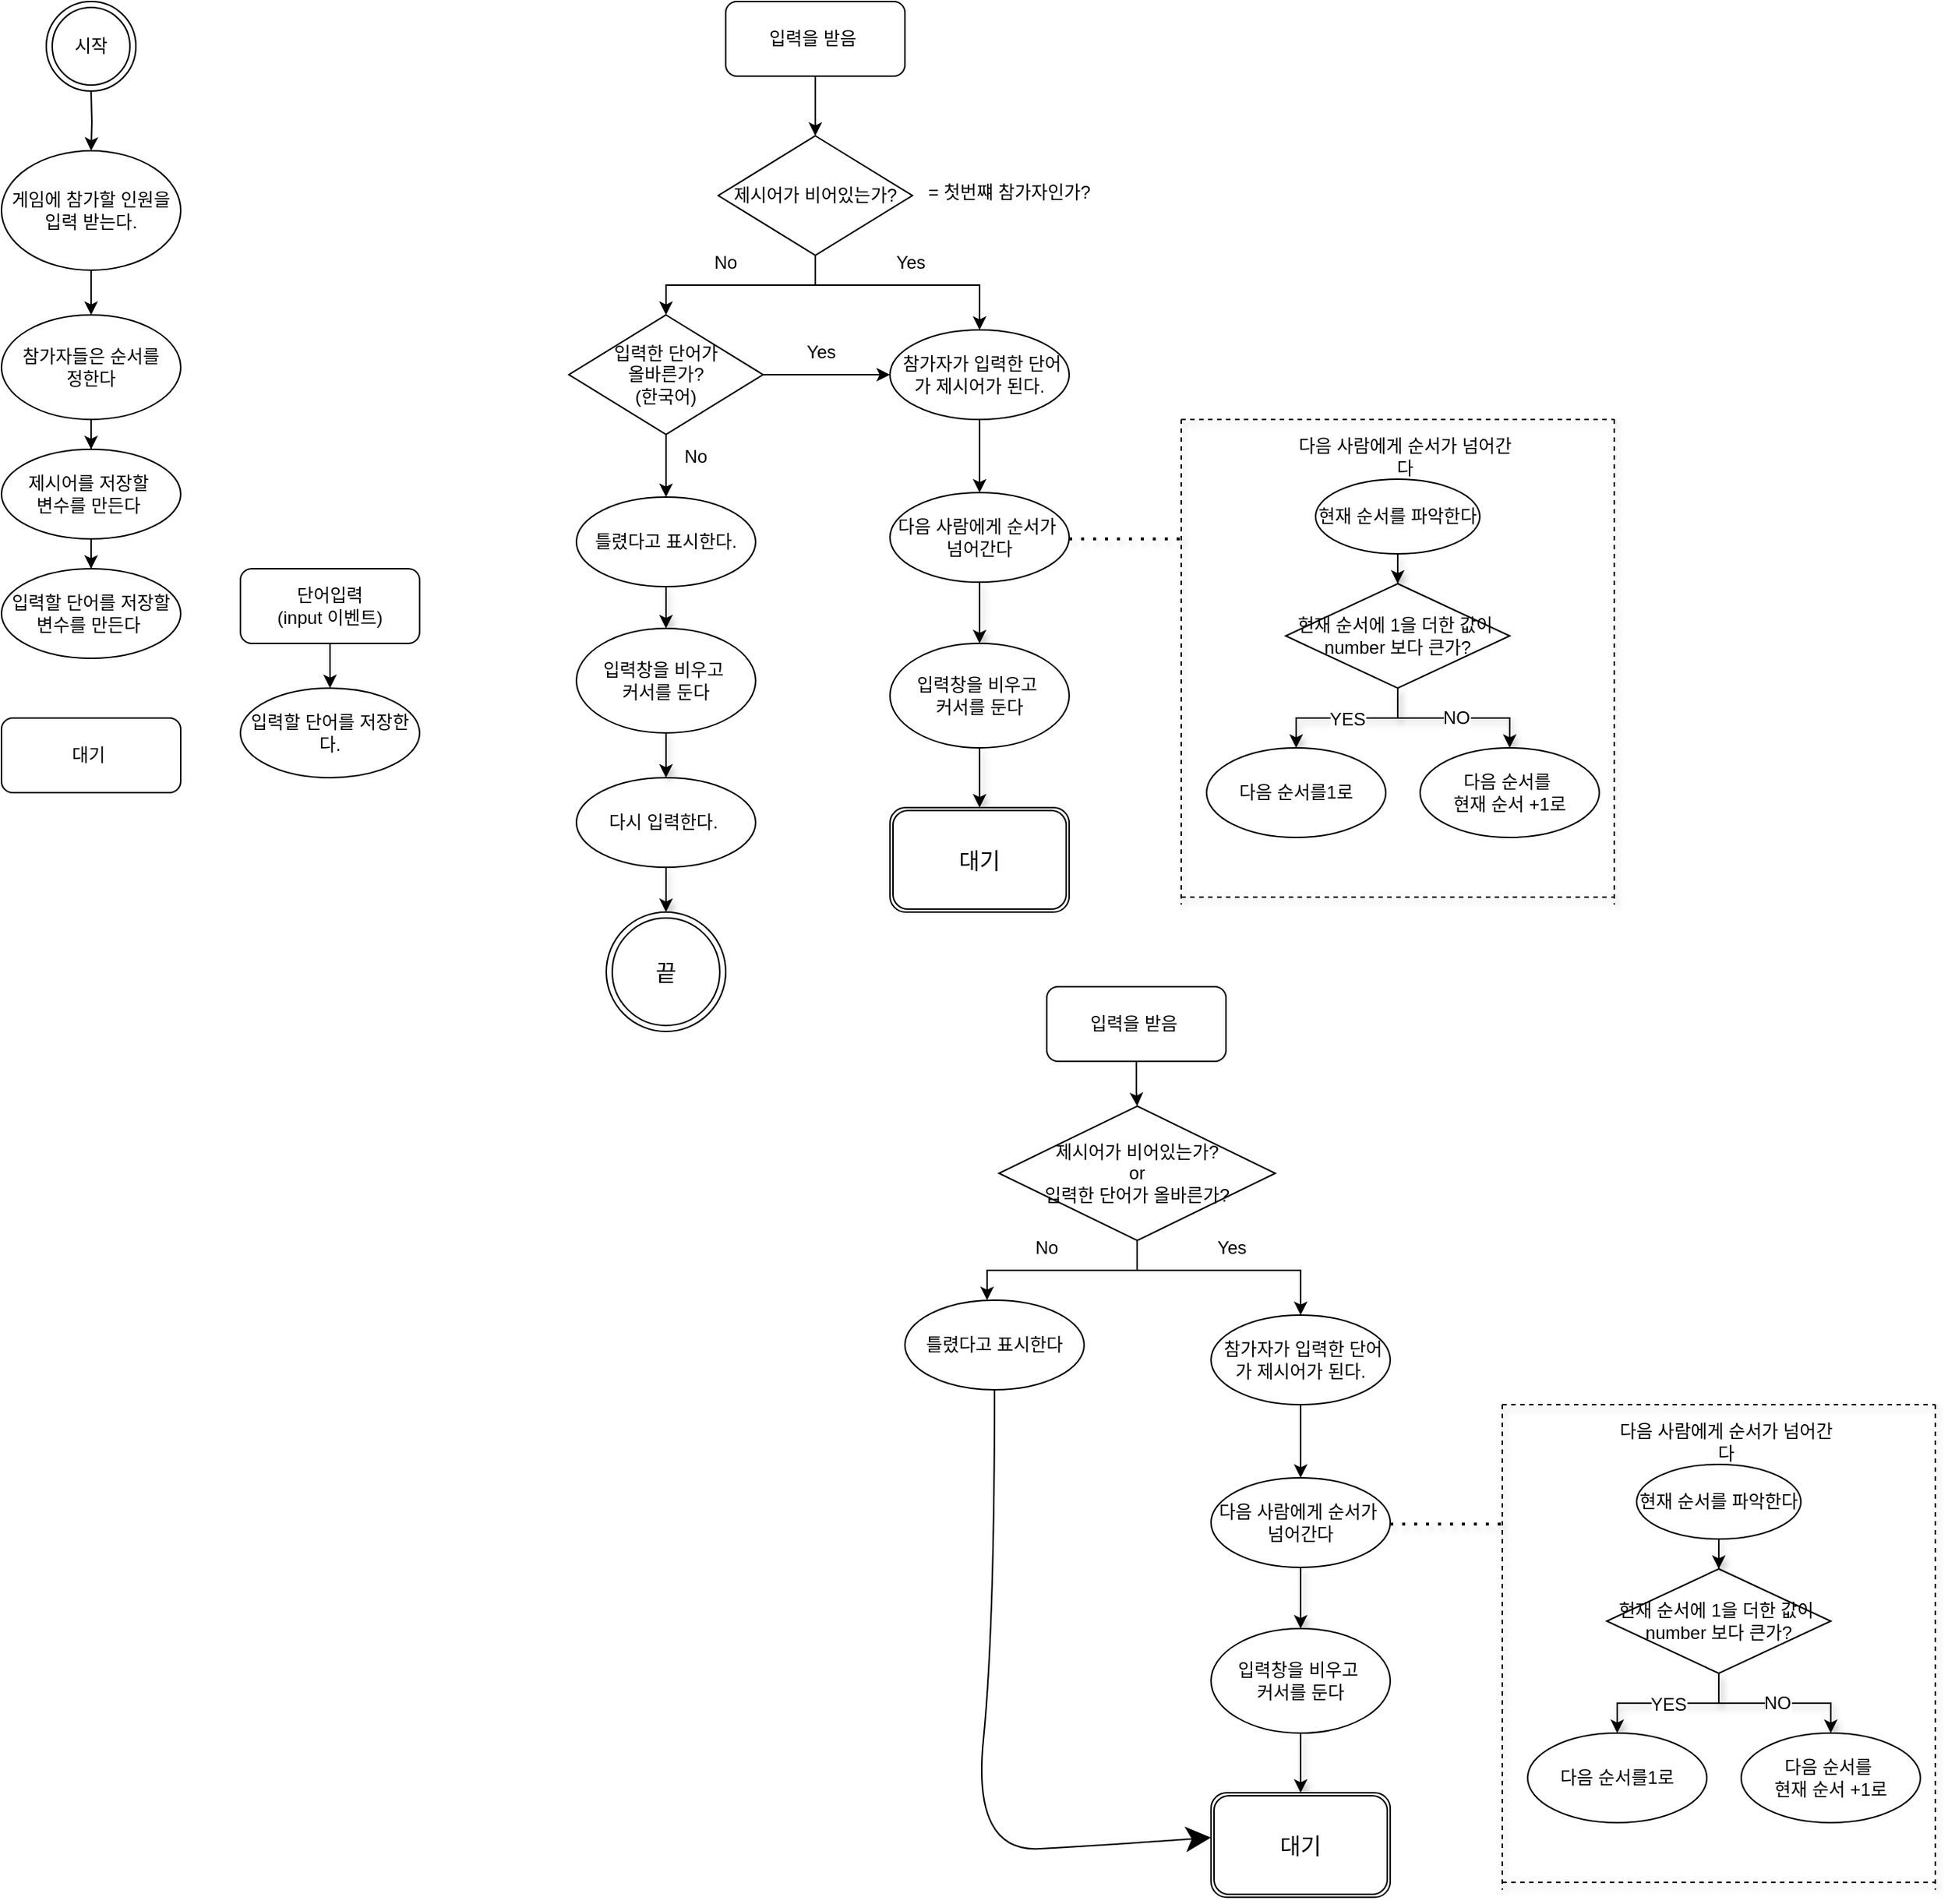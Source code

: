 <mxfile version="20.4.0" type="github">
  <diagram id="9sk7CrpRjdu8HZ1wEsa9" name="페이지-1">
    <mxGraphModel dx="1667" dy="1163" grid="1" gridSize="10" guides="1" tooltips="1" connect="1" arrows="1" fold="1" page="1" pageScale="1" pageWidth="1654" pageHeight="2336" math="0" shadow="0">
      <root>
        <mxCell id="0" />
        <mxCell id="1" parent="0" />
        <mxCell id="KWVSw-DCqKDMipvXLwRH-12" value="" style="edgeStyle=orthogonalEdgeStyle;rounded=0;orthogonalLoop=1;jettySize=auto;html=1;" parent="1" target="KWVSw-DCqKDMipvXLwRH-8" edge="1">
          <mxGeometry relative="1" as="geometry">
            <mxPoint x="80" y="80.0" as="sourcePoint" />
          </mxGeometry>
        </mxCell>
        <mxCell id="KWVSw-DCqKDMipvXLwRH-13" value="" style="edgeStyle=orthogonalEdgeStyle;rounded=0;orthogonalLoop=1;jettySize=auto;html=1;" parent="1" source="KWVSw-DCqKDMipvXLwRH-8" target="KWVSw-DCqKDMipvXLwRH-9" edge="1">
          <mxGeometry relative="1" as="geometry" />
        </mxCell>
        <mxCell id="KWVSw-DCqKDMipvXLwRH-8" value="&amp;nbsp;게임에 참가할 인원을&amp;nbsp;&lt;br&gt;&amp;nbsp;입력 받는다.&amp;nbsp;" style="ellipse;whiteSpace=wrap;html=1;" parent="1" vertex="1">
          <mxGeometry x="20" y="120" width="120" height="80" as="geometry" />
        </mxCell>
        <mxCell id="KWVSw-DCqKDMipvXLwRH-41" value="" style="edgeStyle=orthogonalEdgeStyle;rounded=0;orthogonalLoop=1;jettySize=auto;html=1;" parent="1" source="KWVSw-DCqKDMipvXLwRH-9" target="KWVSw-DCqKDMipvXLwRH-40" edge="1">
          <mxGeometry relative="1" as="geometry" />
        </mxCell>
        <mxCell id="KWVSw-DCqKDMipvXLwRH-9" value="참가자들은 순서를&lt;br&gt;정한다" style="ellipse;whiteSpace=wrap;html=1;" parent="1" vertex="1">
          <mxGeometry x="20" y="230" width="120" height="70" as="geometry" />
        </mxCell>
        <mxCell id="KWVSw-DCqKDMipvXLwRH-14" value="대기&amp;nbsp;" style="rounded=1;whiteSpace=wrap;html=1;" parent="1" vertex="1">
          <mxGeometry x="20" y="500" width="120" height="50" as="geometry" />
        </mxCell>
        <mxCell id="KWVSw-DCqKDMipvXLwRH-20" value="" style="edgeStyle=orthogonalEdgeStyle;rounded=0;orthogonalLoop=1;jettySize=auto;html=1;" parent="1" source="KWVSw-DCqKDMipvXLwRH-15" target="KWVSw-DCqKDMipvXLwRH-19" edge="1">
          <mxGeometry relative="1" as="geometry" />
        </mxCell>
        <mxCell id="KWVSw-DCqKDMipvXLwRH-15" value="입력을 받음&amp;nbsp;" style="rounded=1;whiteSpace=wrap;html=1;" parent="1" vertex="1">
          <mxGeometry x="505" y="20" width="120" height="50" as="geometry" />
        </mxCell>
        <mxCell id="KWVSw-DCqKDMipvXLwRH-22" value="" style="edgeStyle=orthogonalEdgeStyle;rounded=0;orthogonalLoop=1;jettySize=auto;html=1;" parent="1" source="KWVSw-DCqKDMipvXLwRH-19" edge="1">
          <mxGeometry relative="1" as="geometry">
            <mxPoint x="465" y="230" as="targetPoint" />
            <Array as="points">
              <mxPoint x="565" y="210" />
              <mxPoint x="465" y="210" />
            </Array>
          </mxGeometry>
        </mxCell>
        <mxCell id="KWVSw-DCqKDMipvXLwRH-24" value="" style="edgeStyle=orthogonalEdgeStyle;rounded=0;orthogonalLoop=1;jettySize=auto;html=1;entryX=0.5;entryY=0;entryDx=0;entryDy=0;" parent="1" source="KWVSw-DCqKDMipvXLwRH-19" target="KWVSw-DCqKDMipvXLwRH-23" edge="1">
          <mxGeometry relative="1" as="geometry">
            <mxPoint x="675" y="210" as="targetPoint" />
            <Array as="points">
              <mxPoint x="565" y="210" />
              <mxPoint x="675" y="210" />
            </Array>
          </mxGeometry>
        </mxCell>
        <mxCell id="KWVSw-DCqKDMipvXLwRH-19" value="제시어가 비어있는가?" style="rhombus;whiteSpace=wrap;html=1;" parent="1" vertex="1">
          <mxGeometry x="500" y="110" width="130" height="80" as="geometry" />
        </mxCell>
        <mxCell id="KWVSw-DCqKDMipvXLwRH-28" value="" style="edgeStyle=orthogonalEdgeStyle;rounded=0;orthogonalLoop=1;jettySize=auto;html=1;" parent="1" source="KWVSw-DCqKDMipvXLwRH-23" target="KWVSw-DCqKDMipvXLwRH-27" edge="1">
          <mxGeometry relative="1" as="geometry" />
        </mxCell>
        <mxCell id="KWVSw-DCqKDMipvXLwRH-23" value="&amp;nbsp;참가자가 입력한 단어가 제시어가 된다." style="ellipse;whiteSpace=wrap;html=1;" parent="1" vertex="1">
          <mxGeometry x="615" y="240" width="120" height="60" as="geometry" />
        </mxCell>
        <mxCell id="KWVSw-DCqKDMipvXLwRH-25" value="Yes" style="text;html=1;strokeColor=none;fillColor=none;align=center;verticalAlign=middle;whiteSpace=wrap;rounded=0;" parent="1" vertex="1">
          <mxGeometry x="599" y="180" width="60" height="30" as="geometry" />
        </mxCell>
        <mxCell id="KWVSw-DCqKDMipvXLwRH-26" value="No" style="text;html=1;strokeColor=none;fillColor=none;align=center;verticalAlign=middle;whiteSpace=wrap;rounded=0;" parent="1" vertex="1">
          <mxGeometry x="475" y="180" width="60" height="30" as="geometry" />
        </mxCell>
        <mxCell id="Bp3ki5u8DRA5b29e7uaX-34" value="" style="edgeStyle=orthogonalEdgeStyle;rounded=0;orthogonalLoop=1;jettySize=auto;html=1;shadow=1;" parent="1" source="KWVSw-DCqKDMipvXLwRH-27" target="Bp3ki5u8DRA5b29e7uaX-32" edge="1">
          <mxGeometry relative="1" as="geometry" />
        </mxCell>
        <mxCell id="KWVSw-DCqKDMipvXLwRH-27" value="다음 사람에게 순서가&amp;nbsp;&lt;br&gt;넘어간다" style="ellipse;whiteSpace=wrap;html=1;" parent="1" vertex="1">
          <mxGeometry x="615" y="349" width="120" height="60" as="geometry" />
        </mxCell>
        <mxCell id="KWVSw-DCqKDMipvXLwRH-30" value="" style="edgeStyle=orthogonalEdgeStyle;rounded=0;orthogonalLoop=1;jettySize=auto;html=1;" parent="1" source="KWVSw-DCqKDMipvXLwRH-29" target="KWVSw-DCqKDMipvXLwRH-23" edge="1">
          <mxGeometry relative="1" as="geometry" />
        </mxCell>
        <mxCell id="KWVSw-DCqKDMipvXLwRH-34" value="" style="edgeStyle=orthogonalEdgeStyle;rounded=0;orthogonalLoop=1;jettySize=auto;html=1;" parent="1" source="KWVSw-DCqKDMipvXLwRH-29" target="KWVSw-DCqKDMipvXLwRH-33" edge="1">
          <mxGeometry relative="1" as="geometry" />
        </mxCell>
        <mxCell id="KWVSw-DCqKDMipvXLwRH-29" value="입력한 단어가&lt;br&gt;올바른가?&lt;br&gt;(한국어)" style="rhombus;whiteSpace=wrap;html=1;" parent="1" vertex="1">
          <mxGeometry x="400" y="230" width="130" height="80" as="geometry" />
        </mxCell>
        <mxCell id="KWVSw-DCqKDMipvXLwRH-31" value="Yes" style="text;html=1;strokeColor=none;fillColor=none;align=center;verticalAlign=middle;whiteSpace=wrap;rounded=0;" parent="1" vertex="1">
          <mxGeometry x="539" y="240" width="60" height="30" as="geometry" />
        </mxCell>
        <mxCell id="KWVSw-DCqKDMipvXLwRH-32" value="No" style="text;html=1;strokeColor=none;fillColor=none;align=center;verticalAlign=middle;whiteSpace=wrap;rounded=0;" parent="1" vertex="1">
          <mxGeometry x="455" y="310" width="60" height="30" as="geometry" />
        </mxCell>
        <mxCell id="Bp3ki5u8DRA5b29e7uaX-37" value="" style="edgeStyle=orthogonalEdgeStyle;rounded=0;orthogonalLoop=1;jettySize=auto;html=1;shadow=1;" parent="1" source="KWVSw-DCqKDMipvXLwRH-33" target="Bp3ki5u8DRA5b29e7uaX-36" edge="1">
          <mxGeometry relative="1" as="geometry" />
        </mxCell>
        <mxCell id="KWVSw-DCqKDMipvXLwRH-33" value="틀렸다고 표시한다." style="ellipse;whiteSpace=wrap;html=1;" parent="1" vertex="1">
          <mxGeometry x="405" y="352" width="120" height="60" as="geometry" />
        </mxCell>
        <mxCell id="Bp3ki5u8DRA5b29e7uaX-40" value="" style="edgeStyle=orthogonalEdgeStyle;rounded=0;orthogonalLoop=1;jettySize=auto;html=1;shadow=1;fontSize=15;" parent="1" source="KWVSw-DCqKDMipvXLwRH-35" target="Bp3ki5u8DRA5b29e7uaX-39" edge="1">
          <mxGeometry relative="1" as="geometry" />
        </mxCell>
        <mxCell id="KWVSw-DCqKDMipvXLwRH-35" value="다시 입력한다.&amp;nbsp;" style="ellipse;whiteSpace=wrap;html=1;" parent="1" vertex="1">
          <mxGeometry x="405" y="540" width="120" height="60" as="geometry" />
        </mxCell>
        <mxCell id="KWVSw-DCqKDMipvXLwRH-38" value="= 첫번쨰 참가자인가?" style="text;html=1;strokeColor=none;fillColor=none;align=center;verticalAlign=middle;whiteSpace=wrap;rounded=0;" parent="1" vertex="1">
          <mxGeometry x="635" y="135" width="120" height="25" as="geometry" />
        </mxCell>
        <mxCell id="KWVSw-DCqKDMipvXLwRH-44" value="" style="edgeStyle=orthogonalEdgeStyle;rounded=0;orthogonalLoop=1;jettySize=auto;html=1;" parent="1" source="KWVSw-DCqKDMipvXLwRH-40" target="KWVSw-DCqKDMipvXLwRH-43" edge="1">
          <mxGeometry relative="1" as="geometry" />
        </mxCell>
        <mxCell id="KWVSw-DCqKDMipvXLwRH-40" value="제시어를 저장할&amp;nbsp;&lt;br&gt;변수를 만든다&amp;nbsp;" style="ellipse;whiteSpace=wrap;html=1;" parent="1" vertex="1">
          <mxGeometry x="20" y="320" width="120" height="60" as="geometry" />
        </mxCell>
        <mxCell id="KWVSw-DCqKDMipvXLwRH-43" value="입력할 단어를 저장할&lt;br&gt;변수를 만든다&amp;nbsp;" style="ellipse;whiteSpace=wrap;html=1;" parent="1" vertex="1">
          <mxGeometry x="20" y="400" width="120" height="60" as="geometry" />
        </mxCell>
        <mxCell id="KWVSw-DCqKDMipvXLwRH-47" value="" style="edgeStyle=orthogonalEdgeStyle;rounded=0;orthogonalLoop=1;jettySize=auto;html=1;" parent="1" source="KWVSw-DCqKDMipvXLwRH-45" target="KWVSw-DCqKDMipvXLwRH-46" edge="1">
          <mxGeometry relative="1" as="geometry" />
        </mxCell>
        <mxCell id="KWVSw-DCqKDMipvXLwRH-45" value="단어입력&lt;br&gt;(input 이벤트)" style="rounded=1;whiteSpace=wrap;html=1;" parent="1" vertex="1">
          <mxGeometry x="180" y="400" width="120" height="50" as="geometry" />
        </mxCell>
        <mxCell id="KWVSw-DCqKDMipvXLwRH-46" value="입력할 단어를 저장한다." style="ellipse;whiteSpace=wrap;html=1;rounded=1;" parent="1" vertex="1">
          <mxGeometry x="180" y="480" width="120" height="60" as="geometry" />
        </mxCell>
        <mxCell id="Bp3ki5u8DRA5b29e7uaX-1" value="&lt;br&gt;&lt;br&gt;&lt;br&gt;" style="endArrow=none;dashed=1;html=1;dashPattern=1 3;strokeWidth=2;rounded=0;shadow=1;" parent="1" edge="1">
          <mxGeometry width="50" height="50" relative="1" as="geometry">
            <mxPoint x="735" y="380" as="sourcePoint" />
            <mxPoint x="810" y="380" as="targetPoint" />
          </mxGeometry>
        </mxCell>
        <mxCell id="Bp3ki5u8DRA5b29e7uaX-5" value="시작" style="ellipse;shape=doubleEllipse;whiteSpace=wrap;html=1;aspect=fixed;" parent="1" vertex="1">
          <mxGeometry x="50" y="20" width="60" height="60" as="geometry" />
        </mxCell>
        <mxCell id="Bp3ki5u8DRA5b29e7uaX-6" value="" style="endArrow=none;dashed=1;html=1;rounded=0;shadow=1;" parent="1" edge="1">
          <mxGeometry width="50" height="50" relative="1" as="geometry">
            <mxPoint x="810" y="300" as="sourcePoint" />
            <mxPoint x="1100" y="300" as="targetPoint" />
          </mxGeometry>
        </mxCell>
        <mxCell id="Bp3ki5u8DRA5b29e7uaX-8" value="" style="endArrow=none;dashed=1;html=1;rounded=0;shadow=1;" parent="1" edge="1">
          <mxGeometry width="50" height="50" relative="1" as="geometry">
            <mxPoint x="810" y="300" as="sourcePoint" />
            <mxPoint x="810" y="625" as="targetPoint" />
          </mxGeometry>
        </mxCell>
        <mxCell id="Bp3ki5u8DRA5b29e7uaX-12" value="다음 사람에게 순서가 넘어간다" style="text;html=1;strokeColor=none;fillColor=none;align=center;verticalAlign=middle;whiteSpace=wrap;rounded=0;" parent="1" vertex="1">
          <mxGeometry x="885" y="310" width="150" height="30" as="geometry" />
        </mxCell>
        <mxCell id="Bp3ki5u8DRA5b29e7uaX-13" value="현재 순서를 파악한다" style="ellipse;whiteSpace=wrap;html=1;" parent="1" vertex="1">
          <mxGeometry x="900" y="340" width="110" height="50" as="geometry" />
        </mxCell>
        <mxCell id="Bp3ki5u8DRA5b29e7uaX-20" value="" style="edgeStyle=orthogonalEdgeStyle;rounded=0;orthogonalLoop=1;jettySize=auto;html=1;shadow=1;" parent="1" source="Bp3ki5u8DRA5b29e7uaX-14" target="Bp3ki5u8DRA5b29e7uaX-19" edge="1">
          <mxGeometry relative="1" as="geometry" />
        </mxCell>
        <mxCell id="Bp3ki5u8DRA5b29e7uaX-42" value="&lt;font style=&quot;font-size: 12px;&quot;&gt;YES&lt;/font&gt;" style="edgeLabel;html=1;align=center;verticalAlign=middle;resizable=0;points=[];fontSize=15;" parent="Bp3ki5u8DRA5b29e7uaX-20" vertex="1" connectable="0">
          <mxGeometry x="0.002" relative="1" as="geometry">
            <mxPoint y="-1" as="offset" />
          </mxGeometry>
        </mxCell>
        <mxCell id="Bp3ki5u8DRA5b29e7uaX-25" value="" style="edgeStyle=orthogonalEdgeStyle;rounded=0;orthogonalLoop=1;jettySize=auto;html=1;shadow=1;" parent="1" source="Bp3ki5u8DRA5b29e7uaX-14" target="Bp3ki5u8DRA5b29e7uaX-24" edge="1">
          <mxGeometry relative="1" as="geometry" />
        </mxCell>
        <mxCell id="Bp3ki5u8DRA5b29e7uaX-28" value="&lt;font style=&quot;font-size: 12px;&quot;&gt;NO&lt;/font&gt;" style="edgeLabel;html=1;align=center;verticalAlign=middle;resizable=0;points=[];" parent="Bp3ki5u8DRA5b29e7uaX-25" vertex="1" connectable="0">
          <mxGeometry x="0.015" y="2" relative="1" as="geometry">
            <mxPoint y="2" as="offset" />
          </mxGeometry>
        </mxCell>
        <mxCell id="Bp3ki5u8DRA5b29e7uaX-14" value="현재 순서에 1을 더한 값이&amp;nbsp;&lt;br&gt;number 보다 큰가?" style="rhombus;whiteSpace=wrap;html=1;" parent="1" vertex="1">
          <mxGeometry x="880" y="410" width="150" height="70" as="geometry" />
        </mxCell>
        <mxCell id="Bp3ki5u8DRA5b29e7uaX-15" value="" style="edgeStyle=orthogonalEdgeStyle;rounded=0;orthogonalLoop=1;jettySize=auto;html=1;shadow=1;" parent="1" source="Bp3ki5u8DRA5b29e7uaX-13" target="Bp3ki5u8DRA5b29e7uaX-14" edge="1">
          <mxGeometry relative="1" as="geometry" />
        </mxCell>
        <mxCell id="Bp3ki5u8DRA5b29e7uaX-19" value="다음 순서를1로" style="ellipse;whiteSpace=wrap;html=1;" parent="1" vertex="1">
          <mxGeometry x="827" y="520" width="120" height="60" as="geometry" />
        </mxCell>
        <mxCell id="Bp3ki5u8DRA5b29e7uaX-24" value="다음 순서를&amp;nbsp;&lt;br&gt;현재 순서 +1로" style="ellipse;whiteSpace=wrap;html=1;" parent="1" vertex="1">
          <mxGeometry x="970" y="520" width="120" height="60" as="geometry" />
        </mxCell>
        <mxCell id="Bp3ki5u8DRA5b29e7uaX-30" value="" style="endArrow=none;dashed=1;html=1;rounded=0;shadow=1;" parent="1" edge="1">
          <mxGeometry width="50" height="50" relative="1" as="geometry">
            <mxPoint x="810.0" y="620" as="sourcePoint" />
            <mxPoint x="1100.0" y="620" as="targetPoint" />
          </mxGeometry>
        </mxCell>
        <mxCell id="Bp3ki5u8DRA5b29e7uaX-31" value="" style="endArrow=none;dashed=1;html=1;rounded=0;shadow=1;" parent="1" edge="1">
          <mxGeometry width="50" height="50" relative="1" as="geometry">
            <mxPoint x="1100.0" y="300" as="sourcePoint" />
            <mxPoint x="1100.0" y="625" as="targetPoint" />
          </mxGeometry>
        </mxCell>
        <mxCell id="Bp3ki5u8DRA5b29e7uaX-35" value="" style="edgeStyle=orthogonalEdgeStyle;rounded=0;orthogonalLoop=1;jettySize=auto;html=1;shadow=1;" parent="1" source="Bp3ki5u8DRA5b29e7uaX-32" edge="1">
          <mxGeometry relative="1" as="geometry">
            <mxPoint x="675" y="560" as="targetPoint" />
          </mxGeometry>
        </mxCell>
        <mxCell id="Bp3ki5u8DRA5b29e7uaX-32" value="입력창을 비우고&amp;nbsp;&lt;br&gt;커서를 둔다" style="ellipse;whiteSpace=wrap;html=1;" parent="1" vertex="1">
          <mxGeometry x="615" y="450" width="120" height="70" as="geometry" />
        </mxCell>
        <mxCell id="Bp3ki5u8DRA5b29e7uaX-38" value="" style="edgeStyle=orthogonalEdgeStyle;rounded=0;orthogonalLoop=1;jettySize=auto;html=1;shadow=1;" parent="1" source="Bp3ki5u8DRA5b29e7uaX-36" target="KWVSw-DCqKDMipvXLwRH-35" edge="1">
          <mxGeometry relative="1" as="geometry" />
        </mxCell>
        <mxCell id="Bp3ki5u8DRA5b29e7uaX-36" value="입력창을 비우고&amp;nbsp;&lt;br&gt;커서를 둔다" style="ellipse;whiteSpace=wrap;html=1;" parent="1" vertex="1">
          <mxGeometry x="405" y="440" width="120" height="70" as="geometry" />
        </mxCell>
        <mxCell id="Bp3ki5u8DRA5b29e7uaX-39" value="&lt;font style=&quot;font-size: 15px;&quot;&gt;끝&lt;/font&gt;" style="ellipse;shape=doubleEllipse;whiteSpace=wrap;html=1;aspect=fixed;" parent="1" vertex="1">
          <mxGeometry x="425" y="630" width="80" height="80" as="geometry" />
        </mxCell>
        <mxCell id="Bp3ki5u8DRA5b29e7uaX-41" value="대기" style="shape=ext;double=1;rounded=1;whiteSpace=wrap;html=1;fontSize=15;" parent="1" vertex="1">
          <mxGeometry x="615" y="560" width="120" height="70" as="geometry" />
        </mxCell>
        <mxCell id="plblNNbZfV5YLaa8iBXt-39" value="" style="edgeStyle=orthogonalEdgeStyle;rounded=0;orthogonalLoop=1;jettySize=auto;html=1;" edge="1" parent="1" source="plblNNbZfV5YLaa8iBXt-40" target="plblNNbZfV5YLaa8iBXt-43">
          <mxGeometry relative="1" as="geometry" />
        </mxCell>
        <mxCell id="plblNNbZfV5YLaa8iBXt-40" value="입력을 받음&amp;nbsp;" style="rounded=1;whiteSpace=wrap;html=1;" vertex="1" parent="1">
          <mxGeometry x="720" y="680" width="120" height="50" as="geometry" />
        </mxCell>
        <mxCell id="plblNNbZfV5YLaa8iBXt-41" value="" style="edgeStyle=orthogonalEdgeStyle;rounded=0;orthogonalLoop=1;jettySize=auto;html=1;" edge="1" parent="1" source="plblNNbZfV5YLaa8iBXt-43">
          <mxGeometry relative="1" as="geometry">
            <mxPoint x="680" y="890" as="targetPoint" />
            <Array as="points">
              <mxPoint x="780" y="870" />
              <mxPoint x="680" y="870" />
            </Array>
          </mxGeometry>
        </mxCell>
        <mxCell id="plblNNbZfV5YLaa8iBXt-42" value="" style="edgeStyle=orthogonalEdgeStyle;rounded=0;orthogonalLoop=1;jettySize=auto;html=1;entryX=0.5;entryY=0;entryDx=0;entryDy=0;" edge="1" parent="1" source="plblNNbZfV5YLaa8iBXt-43" target="plblNNbZfV5YLaa8iBXt-45">
          <mxGeometry relative="1" as="geometry">
            <mxPoint x="890" y="870" as="targetPoint" />
            <Array as="points">
              <mxPoint x="780" y="870" />
              <mxPoint x="890" y="870" />
            </Array>
          </mxGeometry>
        </mxCell>
        <mxCell id="plblNNbZfV5YLaa8iBXt-43" value="제시어가 비어있는가?&lt;br&gt;or&lt;br&gt;입력한 단어가 올바른가?" style="rhombus;whiteSpace=wrap;html=1;" vertex="1" parent="1">
          <mxGeometry x="688" y="760" width="185" height="90" as="geometry" />
        </mxCell>
        <mxCell id="plblNNbZfV5YLaa8iBXt-44" value="" style="edgeStyle=orthogonalEdgeStyle;rounded=0;orthogonalLoop=1;jettySize=auto;html=1;" edge="1" parent="1" source="plblNNbZfV5YLaa8iBXt-45" target="plblNNbZfV5YLaa8iBXt-49">
          <mxGeometry relative="1" as="geometry" />
        </mxCell>
        <mxCell id="plblNNbZfV5YLaa8iBXt-45" value="&amp;nbsp;참가자가 입력한 단어가 제시어가 된다." style="ellipse;whiteSpace=wrap;html=1;" vertex="1" parent="1">
          <mxGeometry x="830" y="900" width="120" height="60" as="geometry" />
        </mxCell>
        <mxCell id="plblNNbZfV5YLaa8iBXt-46" value="Yes" style="text;html=1;strokeColor=none;fillColor=none;align=center;verticalAlign=middle;whiteSpace=wrap;rounded=0;" vertex="1" parent="1">
          <mxGeometry x="814" y="840" width="60" height="30" as="geometry" />
        </mxCell>
        <mxCell id="plblNNbZfV5YLaa8iBXt-47" value="No" style="text;html=1;strokeColor=none;fillColor=none;align=center;verticalAlign=middle;whiteSpace=wrap;rounded=0;" vertex="1" parent="1">
          <mxGeometry x="690" y="840" width="60" height="30" as="geometry" />
        </mxCell>
        <mxCell id="plblNNbZfV5YLaa8iBXt-48" value="" style="edgeStyle=orthogonalEdgeStyle;rounded=0;orthogonalLoop=1;jettySize=auto;html=1;shadow=1;" edge="1" parent="1" source="plblNNbZfV5YLaa8iBXt-49" target="plblNNbZfV5YLaa8iBXt-76">
          <mxGeometry relative="1" as="geometry" />
        </mxCell>
        <mxCell id="plblNNbZfV5YLaa8iBXt-49" value="다음 사람에게 순서가&amp;nbsp;&lt;br&gt;넘어간다" style="ellipse;whiteSpace=wrap;html=1;" vertex="1" parent="1">
          <mxGeometry x="830" y="1009" width="120" height="60" as="geometry" />
        </mxCell>
        <mxCell id="plblNNbZfV5YLaa8iBXt-60" value="&lt;br&gt;&lt;br&gt;&lt;br&gt;" style="endArrow=none;dashed=1;html=1;dashPattern=1 3;strokeWidth=2;rounded=0;shadow=1;" edge="1" parent="1">
          <mxGeometry width="50" height="50" relative="1" as="geometry">
            <mxPoint x="950" y="1040" as="sourcePoint" />
            <mxPoint x="1025" y="1040" as="targetPoint" />
          </mxGeometry>
        </mxCell>
        <mxCell id="plblNNbZfV5YLaa8iBXt-61" value="" style="endArrow=none;dashed=1;html=1;rounded=0;shadow=1;" edge="1" parent="1">
          <mxGeometry width="50" height="50" relative="1" as="geometry">
            <mxPoint x="1025" y="960" as="sourcePoint" />
            <mxPoint x="1315" y="960" as="targetPoint" />
          </mxGeometry>
        </mxCell>
        <mxCell id="plblNNbZfV5YLaa8iBXt-62" value="" style="endArrow=none;dashed=1;html=1;rounded=0;shadow=1;" edge="1" parent="1">
          <mxGeometry width="50" height="50" relative="1" as="geometry">
            <mxPoint x="1025" y="960" as="sourcePoint" />
            <mxPoint x="1025" y="1285" as="targetPoint" />
          </mxGeometry>
        </mxCell>
        <mxCell id="plblNNbZfV5YLaa8iBXt-63" value="다음 사람에게 순서가 넘어간다" style="text;html=1;strokeColor=none;fillColor=none;align=center;verticalAlign=middle;whiteSpace=wrap;rounded=0;" vertex="1" parent="1">
          <mxGeometry x="1100" y="970" width="150" height="30" as="geometry" />
        </mxCell>
        <mxCell id="plblNNbZfV5YLaa8iBXt-64" value="현재 순서를 파악한다" style="ellipse;whiteSpace=wrap;html=1;" vertex="1" parent="1">
          <mxGeometry x="1115" y="1000" width="110" height="50" as="geometry" />
        </mxCell>
        <mxCell id="plblNNbZfV5YLaa8iBXt-65" value="" style="edgeStyle=orthogonalEdgeStyle;rounded=0;orthogonalLoop=1;jettySize=auto;html=1;shadow=1;" edge="1" parent="1" source="plblNNbZfV5YLaa8iBXt-69" target="plblNNbZfV5YLaa8iBXt-71">
          <mxGeometry relative="1" as="geometry" />
        </mxCell>
        <mxCell id="plblNNbZfV5YLaa8iBXt-66" value="&lt;font style=&quot;font-size: 12px;&quot;&gt;YES&lt;/font&gt;" style="edgeLabel;html=1;align=center;verticalAlign=middle;resizable=0;points=[];fontSize=15;" vertex="1" connectable="0" parent="plblNNbZfV5YLaa8iBXt-65">
          <mxGeometry x="0.002" relative="1" as="geometry">
            <mxPoint y="-1" as="offset" />
          </mxGeometry>
        </mxCell>
        <mxCell id="plblNNbZfV5YLaa8iBXt-67" value="" style="edgeStyle=orthogonalEdgeStyle;rounded=0;orthogonalLoop=1;jettySize=auto;html=1;shadow=1;" edge="1" parent="1" source="plblNNbZfV5YLaa8iBXt-69" target="plblNNbZfV5YLaa8iBXt-72">
          <mxGeometry relative="1" as="geometry" />
        </mxCell>
        <mxCell id="plblNNbZfV5YLaa8iBXt-68" value="&lt;font style=&quot;font-size: 12px;&quot;&gt;NO&lt;/font&gt;" style="edgeLabel;html=1;align=center;verticalAlign=middle;resizable=0;points=[];" vertex="1" connectable="0" parent="plblNNbZfV5YLaa8iBXt-67">
          <mxGeometry x="0.015" y="2" relative="1" as="geometry">
            <mxPoint y="2" as="offset" />
          </mxGeometry>
        </mxCell>
        <mxCell id="plblNNbZfV5YLaa8iBXt-69" value="현재 순서에 1을 더한 값이&amp;nbsp;&lt;br&gt;number 보다 큰가?" style="rhombus;whiteSpace=wrap;html=1;" vertex="1" parent="1">
          <mxGeometry x="1095" y="1070" width="150" height="70" as="geometry" />
        </mxCell>
        <mxCell id="plblNNbZfV5YLaa8iBXt-70" value="" style="edgeStyle=orthogonalEdgeStyle;rounded=0;orthogonalLoop=1;jettySize=auto;html=1;shadow=1;" edge="1" parent="1" source="plblNNbZfV5YLaa8iBXt-64" target="plblNNbZfV5YLaa8iBXt-69">
          <mxGeometry relative="1" as="geometry" />
        </mxCell>
        <mxCell id="plblNNbZfV5YLaa8iBXt-71" value="다음 순서를1로" style="ellipse;whiteSpace=wrap;html=1;" vertex="1" parent="1">
          <mxGeometry x="1042" y="1180" width="120" height="60" as="geometry" />
        </mxCell>
        <mxCell id="plblNNbZfV5YLaa8iBXt-72" value="다음 순서를&amp;nbsp;&lt;br&gt;현재 순서 +1로" style="ellipse;whiteSpace=wrap;html=1;" vertex="1" parent="1">
          <mxGeometry x="1185" y="1180" width="120" height="60" as="geometry" />
        </mxCell>
        <mxCell id="plblNNbZfV5YLaa8iBXt-73" value="" style="endArrow=none;dashed=1;html=1;rounded=0;shadow=1;" edge="1" parent="1">
          <mxGeometry width="50" height="50" relative="1" as="geometry">
            <mxPoint x="1025" y="1280" as="sourcePoint" />
            <mxPoint x="1315" y="1280" as="targetPoint" />
          </mxGeometry>
        </mxCell>
        <mxCell id="plblNNbZfV5YLaa8iBXt-74" value="" style="endArrow=none;dashed=1;html=1;rounded=0;shadow=1;" edge="1" parent="1">
          <mxGeometry width="50" height="50" relative="1" as="geometry">
            <mxPoint x="1315" y="960" as="sourcePoint" />
            <mxPoint x="1315" y="1285" as="targetPoint" />
          </mxGeometry>
        </mxCell>
        <mxCell id="plblNNbZfV5YLaa8iBXt-75" value="" style="edgeStyle=orthogonalEdgeStyle;rounded=0;orthogonalLoop=1;jettySize=auto;html=1;shadow=1;" edge="1" parent="1" source="plblNNbZfV5YLaa8iBXt-76">
          <mxGeometry relative="1" as="geometry">
            <mxPoint x="890" y="1220" as="targetPoint" />
          </mxGeometry>
        </mxCell>
        <mxCell id="plblNNbZfV5YLaa8iBXt-76" value="입력창을 비우고&amp;nbsp;&lt;br&gt;커서를 둔다" style="ellipse;whiteSpace=wrap;html=1;" vertex="1" parent="1">
          <mxGeometry x="830" y="1110" width="120" height="70" as="geometry" />
        </mxCell>
        <mxCell id="plblNNbZfV5YLaa8iBXt-80" value="대기" style="shape=ext;double=1;rounded=1;whiteSpace=wrap;html=1;fontSize=15;" vertex="1" parent="1">
          <mxGeometry x="830" y="1220" width="120" height="70" as="geometry" />
        </mxCell>
        <mxCell id="plblNNbZfV5YLaa8iBXt-81" value="틀렸다고 표시한다" style="ellipse;whiteSpace=wrap;html=1;" vertex="1" parent="1">
          <mxGeometry x="625" y="890" width="120" height="60" as="geometry" />
        </mxCell>
        <mxCell id="plblNNbZfV5YLaa8iBXt-82" value="" style="endArrow=classic;html=1;rounded=0;startSize=14;endSize=14;sourcePerimeterSpacing=8;targetPerimeterSpacing=8;curved=1;entryX=0;entryY=0.429;entryDx=0;entryDy=0;entryPerimeter=0;" edge="1" parent="1" target="plblNNbZfV5YLaa8iBXt-80">
          <mxGeometry width="50" height="50" relative="1" as="geometry">
            <mxPoint x="685" y="950" as="sourcePoint" />
            <mxPoint x="685" y="1250" as="targetPoint" />
            <Array as="points">
              <mxPoint x="685" y="1110" />
              <mxPoint x="670" y="1260" />
              <mxPoint x="760" y="1255" />
            </Array>
          </mxGeometry>
        </mxCell>
      </root>
    </mxGraphModel>
  </diagram>
</mxfile>
